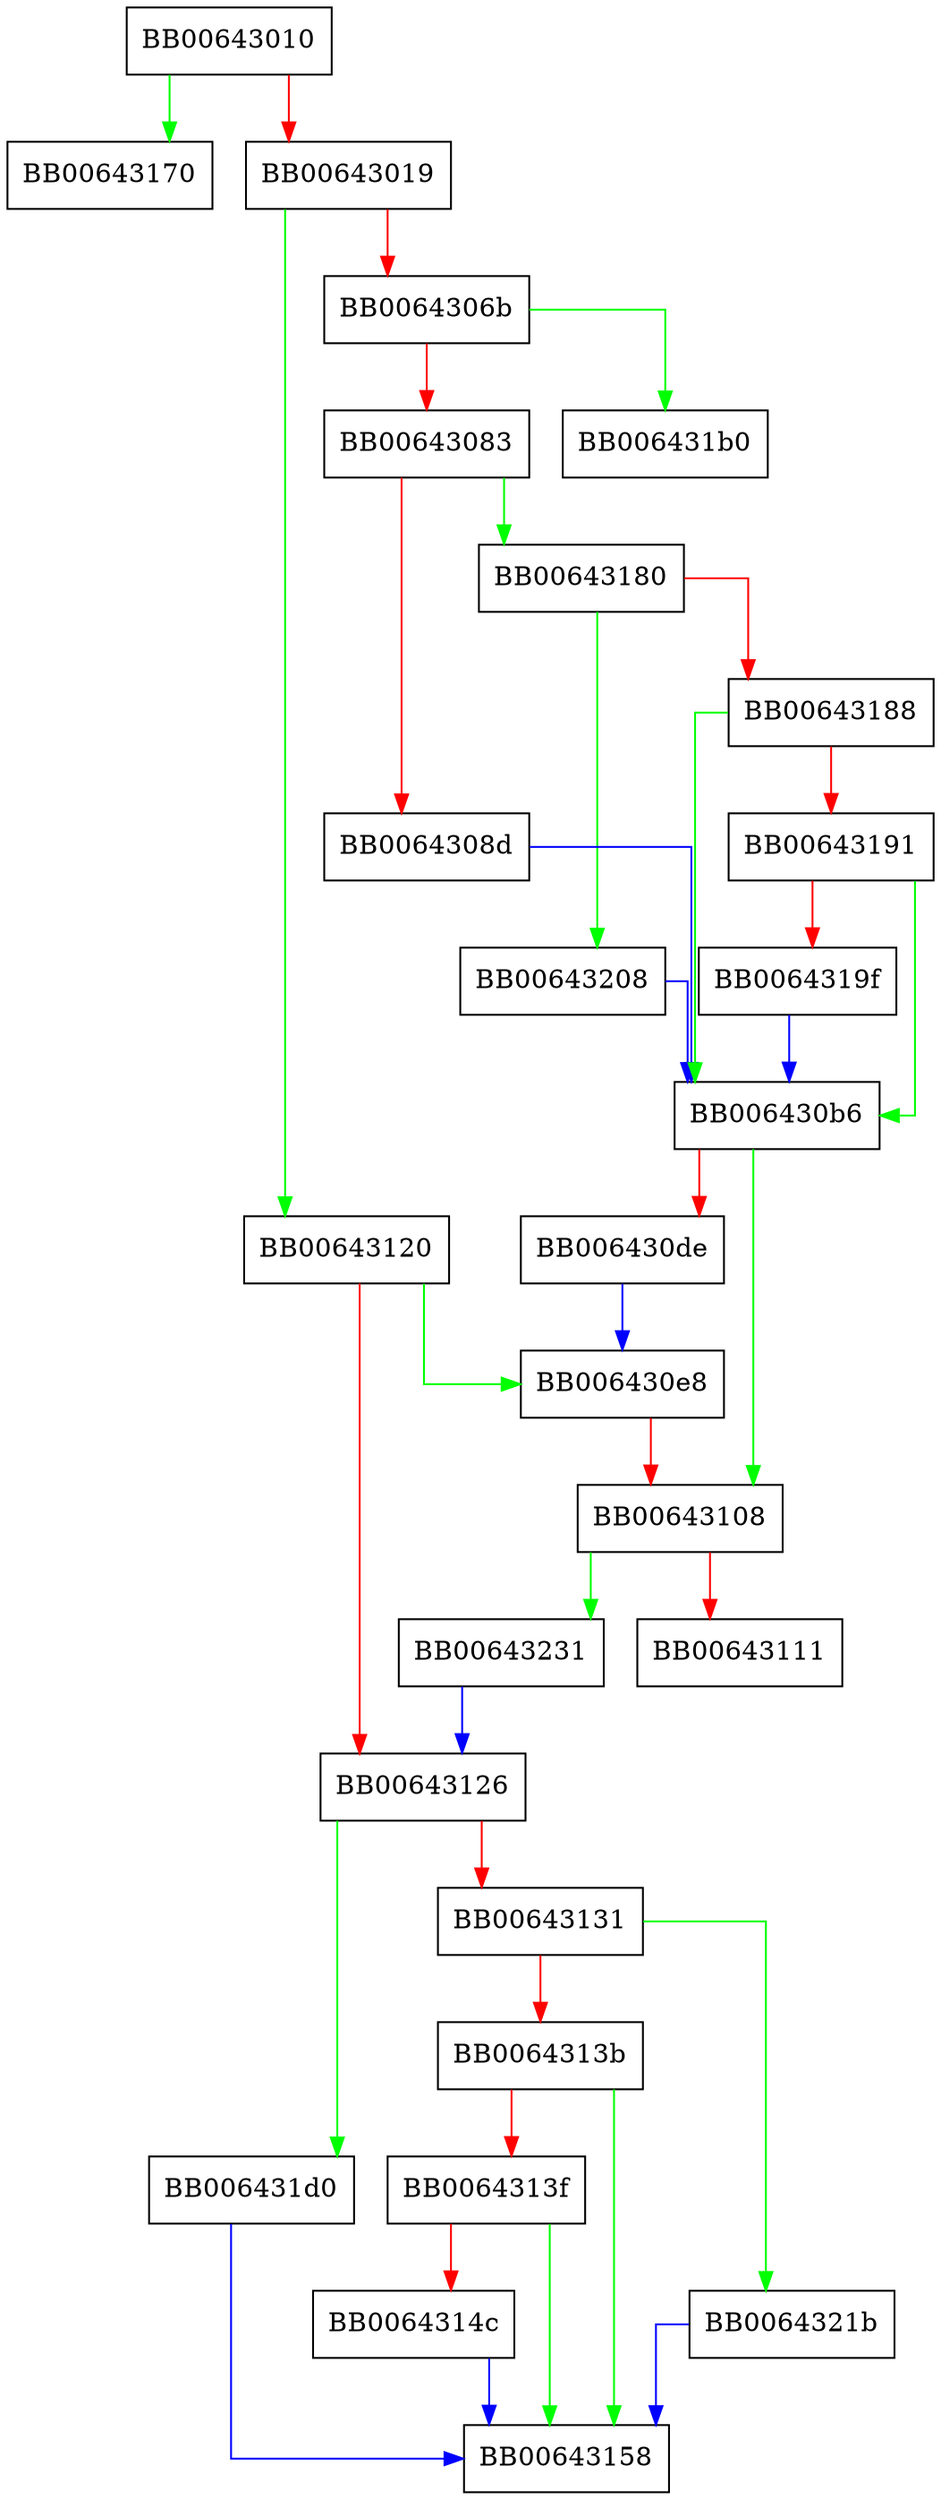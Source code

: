 digraph SHA512_Update {
  node [shape="box"];
  graph [splines=ortho];
  BB00643010 -> BB00643170 [color="green"];
  BB00643010 -> BB00643019 [color="red"];
  BB00643019 -> BB00643120 [color="green"];
  BB00643019 -> BB0064306b [color="red"];
  BB0064306b -> BB006431b0 [color="green"];
  BB0064306b -> BB00643083 [color="red"];
  BB00643083 -> BB00643180 [color="green"];
  BB00643083 -> BB0064308d [color="red"];
  BB0064308d -> BB006430b6 [color="blue"];
  BB006430b6 -> BB00643108 [color="green"];
  BB006430b6 -> BB006430de [color="red"];
  BB006430de -> BB006430e8 [color="blue"];
  BB006430e8 -> BB00643108 [color="red"];
  BB00643108 -> BB00643231 [color="green"];
  BB00643108 -> BB00643111 [color="red"];
  BB00643120 -> BB006430e8 [color="green"];
  BB00643120 -> BB00643126 [color="red"];
  BB00643126 -> BB006431d0 [color="green"];
  BB00643126 -> BB00643131 [color="red"];
  BB00643131 -> BB0064321b [color="green"];
  BB00643131 -> BB0064313b [color="red"];
  BB0064313b -> BB00643158 [color="green"];
  BB0064313b -> BB0064313f [color="red"];
  BB0064313f -> BB00643158 [color="green"];
  BB0064313f -> BB0064314c [color="red"];
  BB0064314c -> BB00643158 [color="blue"];
  BB00643180 -> BB00643208 [color="green"];
  BB00643180 -> BB00643188 [color="red"];
  BB00643188 -> BB006430b6 [color="green"];
  BB00643188 -> BB00643191 [color="red"];
  BB00643191 -> BB006430b6 [color="green"];
  BB00643191 -> BB0064319f [color="red"];
  BB0064319f -> BB006430b6 [color="blue"];
  BB006431d0 -> BB00643158 [color="blue"];
  BB00643208 -> BB006430b6 [color="blue"];
  BB0064321b -> BB00643158 [color="blue"];
  BB00643231 -> BB00643126 [color="blue"];
}
